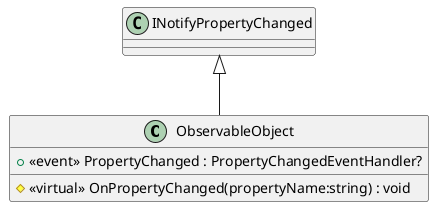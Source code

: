 @startuml
class ObservableObject {
    +  <<event>> PropertyChanged : PropertyChangedEventHandler? 
    # <<virtual>> OnPropertyChanged(propertyName:string) : void
}
INotifyPropertyChanged <|-- ObservableObject
@enduml
